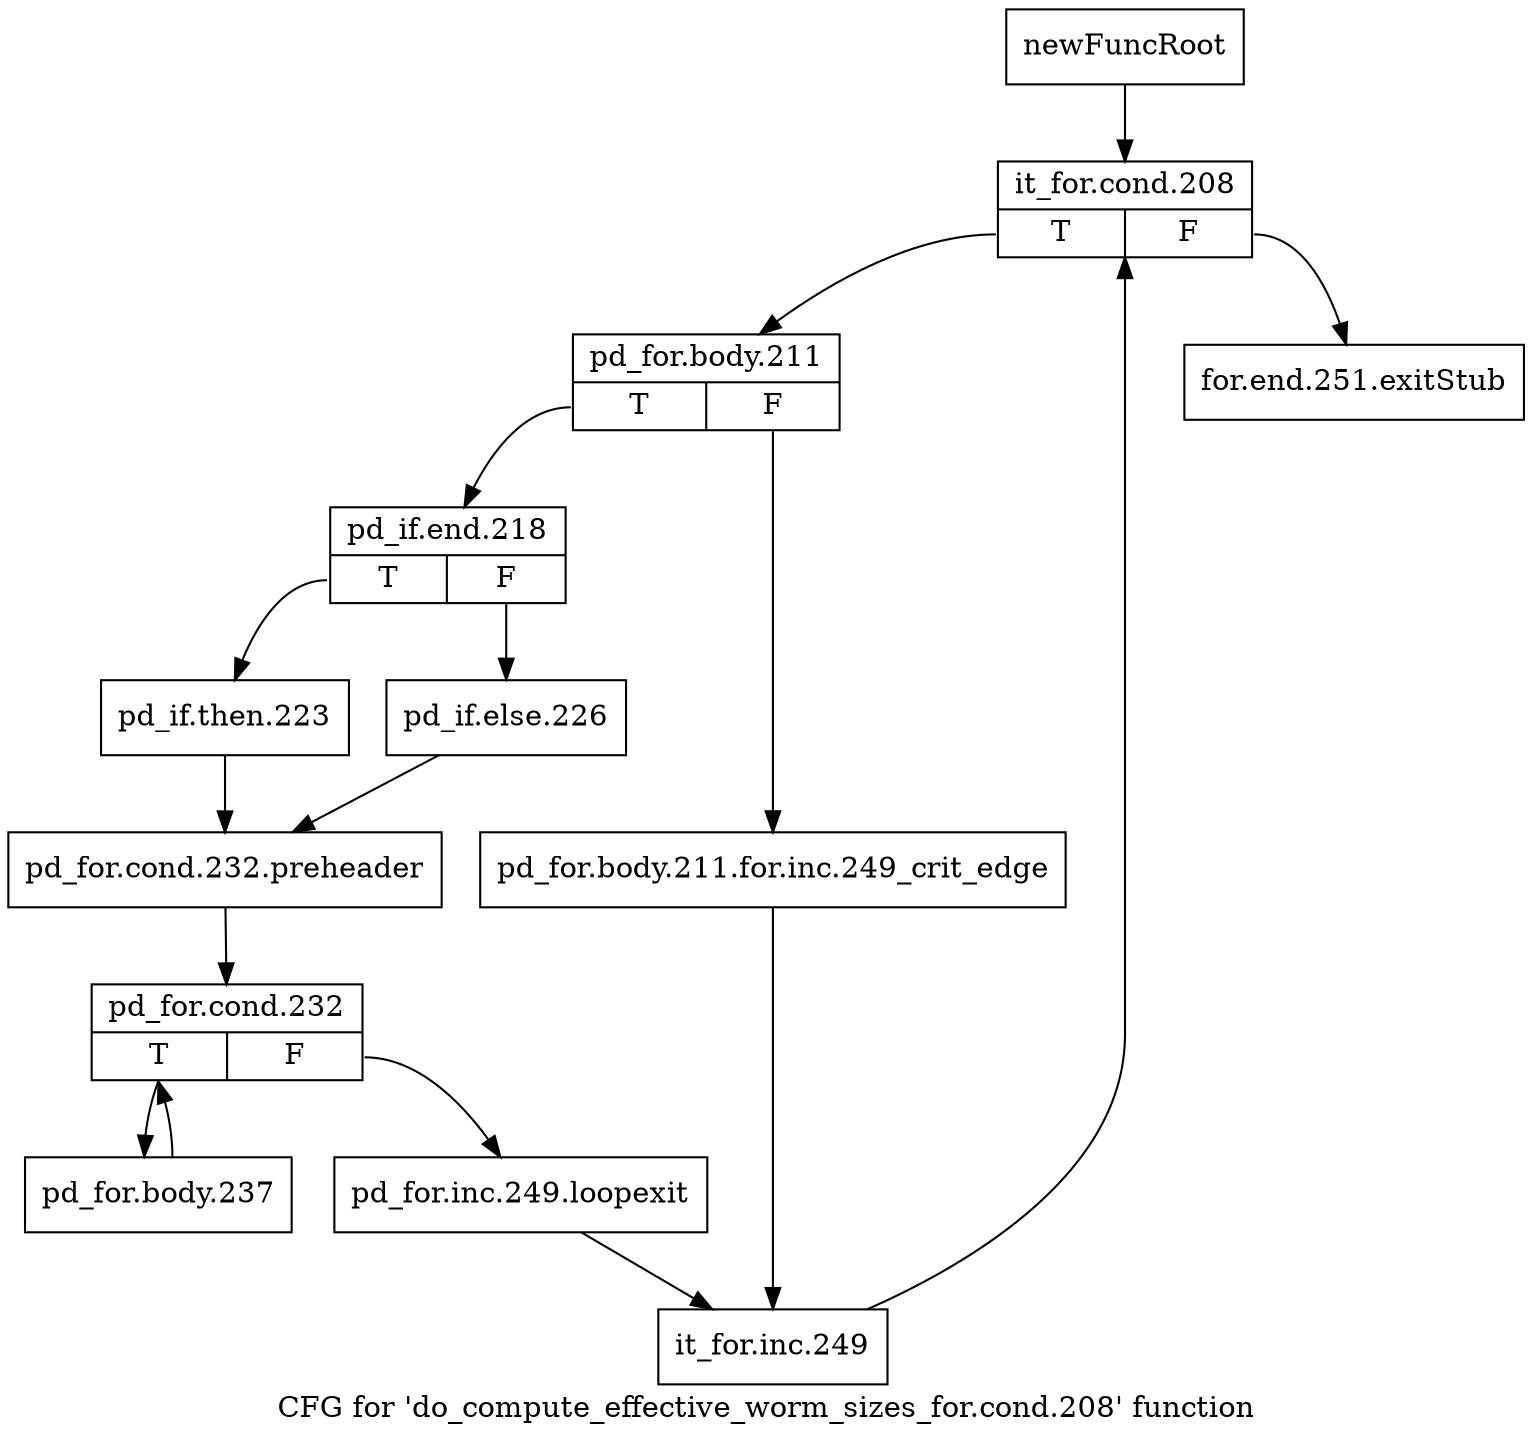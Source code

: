 digraph "CFG for 'do_compute_effective_worm_sizes_for.cond.208' function" {
	label="CFG for 'do_compute_effective_worm_sizes_for.cond.208' function";

	Node0x4702550 [shape=record,label="{newFuncRoot}"];
	Node0x4702550 -> Node0x47025f0;
	Node0x47025a0 [shape=record,label="{for.end.251.exitStub}"];
	Node0x47025f0 [shape=record,label="{it_for.cond.208|{<s0>T|<s1>F}}"];
	Node0x47025f0:s0 -> Node0x4702640;
	Node0x47025f0:s1 -> Node0x47025a0;
	Node0x4702640 [shape=record,label="{pd_for.body.211|{<s0>T|<s1>F}}"];
	Node0x4702640:s0 -> Node0x47026e0;
	Node0x4702640:s1 -> Node0x4702690;
	Node0x4702690 [shape=record,label="{pd_for.body.211.for.inc.249_crit_edge}"];
	Node0x4702690 -> Node0x47028c0;
	Node0x47026e0 [shape=record,label="{pd_if.end.218|{<s0>T|<s1>F}}"];
	Node0x47026e0:s0 -> Node0x4702780;
	Node0x47026e0:s1 -> Node0x4702730;
	Node0x4702730 [shape=record,label="{pd_if.else.226}"];
	Node0x4702730 -> Node0x47027d0;
	Node0x4702780 [shape=record,label="{pd_if.then.223}"];
	Node0x4702780 -> Node0x47027d0;
	Node0x47027d0 [shape=record,label="{pd_for.cond.232.preheader}"];
	Node0x47027d0 -> Node0x4702820;
	Node0x4702820 [shape=record,label="{pd_for.cond.232|{<s0>T|<s1>F}}"];
	Node0x4702820:s0 -> Node0x4702910;
	Node0x4702820:s1 -> Node0x4702870;
	Node0x4702870 [shape=record,label="{pd_for.inc.249.loopexit}"];
	Node0x4702870 -> Node0x47028c0;
	Node0x47028c0 [shape=record,label="{it_for.inc.249}"];
	Node0x47028c0 -> Node0x47025f0;
	Node0x4702910 [shape=record,label="{pd_for.body.237}"];
	Node0x4702910 -> Node0x4702820;
}
